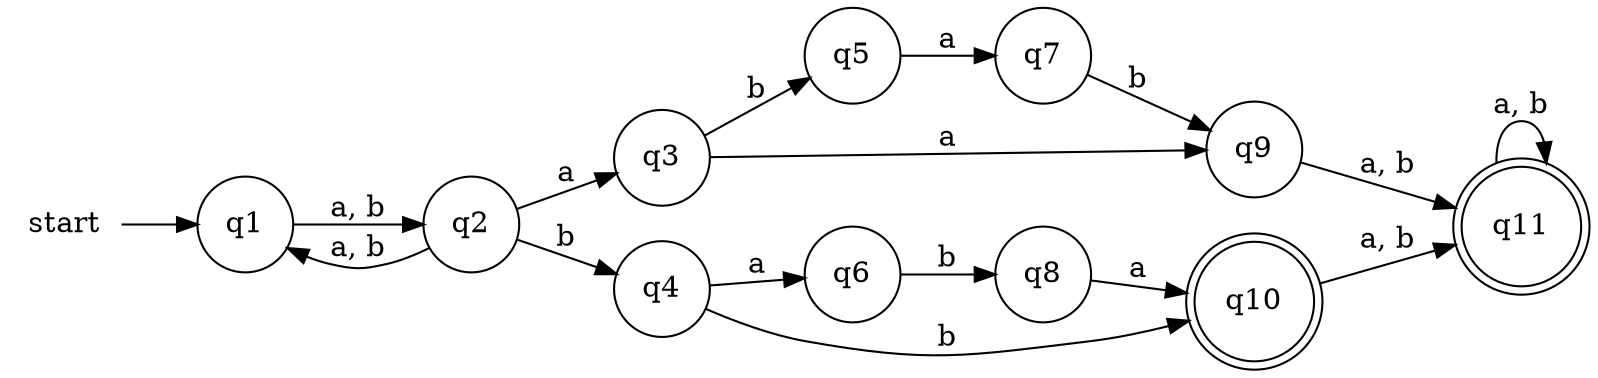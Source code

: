 digraph G{
  rankdir = LR;
  node [shape = none]; start;
  node [shape = circle]; q1 q2 q3 q4 q5 q6 q7 q8 q9;
  node [shape = doublecircle]; q10 q11;
  start -> q1;
  q1 -> q2 [label = "a, b"];
  q2 -> q1 [label = "a, b"];
  q2 -> q3 [label = "a"];
  q3 -> q5 [label = "b"];
  q5 -> q7 [label = "a"];
  q7 -> q9 [label = "b"];
  q3 -> q9 [label = "a"];
  q2 -> q4 [label = "b"];
  q4 -> q6 [label = "a"];
  q6 -> q8 [label = "b"];
  q8 -> q10 [label = "a"];
  q4 -> q10 [label = "b"];
  q9 -> q11 [label = "a, b"];
  q10 -> q11 [label = "a, b"];
  q11 -> q11 [label = "a, b"];
}